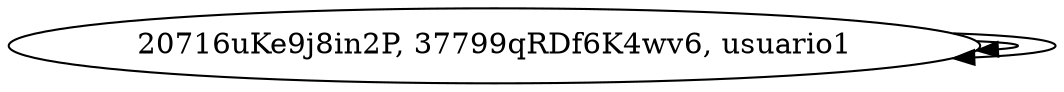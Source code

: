digraph G{
usuario1[label="20716uKe9j8in2P, 37799qRDf6K4wv6, usuario1"];
usuario1->usuario1
usuario1->usuario1
}